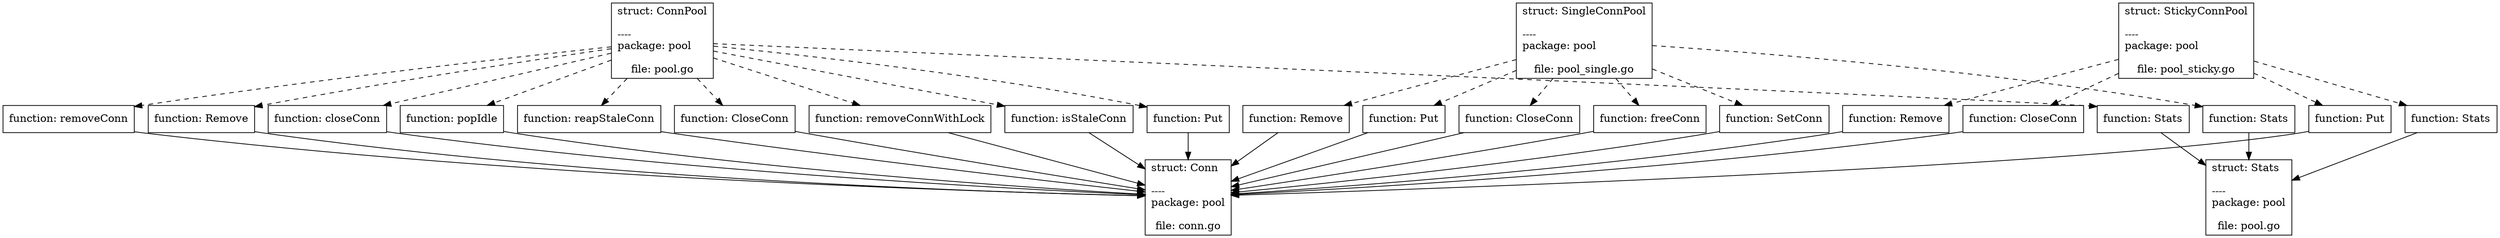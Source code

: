 digraph gph {
ConnPoolv [label="struct: ConnPool\l\n----\lpackage: pool\l\nfile: pool.go", shape="box"];ConnPool_removeConnWithLock [label="function: removeConnWithLock", shape="box"];
Connv [label="struct: Conn\l\n----\lpackage: pool\l\nfile: conn.go", shape="box"];
ConnPool_isStaleConn [label="function: isStaleConn", shape="box"];
ConnPool_Put [label="function: Put", shape="box"];
ConnPool_removeConn [label="function: removeConn", shape="box"];
ConnPool_Stats [label="function: Stats", shape="box"];
Statsv [label="struct: Stats\l\n----\lpackage: pool\l\nfile: pool.go", shape="box"];
ConnPool_Remove [label="function: Remove", shape="box"];
ConnPool_closeConn [label="function: closeConn", shape="box"];
ConnPool_popIdle [label="function: popIdle", shape="box"];
ConnPool_reapStaleConn [label="function: reapStaleConn", shape="box"];
ConnPool_CloseConn [label="function: CloseConn", shape="box"];

SingleConnPoolv [label="struct: SingleConnPool\l\n----\lpackage: pool\l\nfile: pool_single.go", shape="box"];SingleConnPool_freeConn [label="function: freeConn", shape="box"];
SingleConnPool_SetConn [label="function: SetConn", shape="box"];
SingleConnPool_Remove [label="function: Remove", shape="box"];
SingleConnPool_Put [label="function: Put", shape="box"];
SingleConnPool_CloseConn [label="function: CloseConn", shape="box"];
SingleConnPool_Stats [label="function: Stats", shape="box"];

StickyConnPoolv [label="struct: StickyConnPool\l\n----\lpackage: pool\l\nfile: pool_sticky.go", shape="box"];StickyConnPool_Remove [label="function: Remove", shape="box"];
StickyConnPool_Stats [label="function: Stats", shape="box"];
StickyConnPool_CloseConn [label="function: CloseConn", shape="box"];
StickyConnPool_Put [label="function: Put", shape="box"];
ConnPoolv->ConnPool_removeConnWithLock [style="dashed"];
ConnPool_removeConnWithLock->Connv;
ConnPoolv->ConnPool_isStaleConn [style="dashed"];
ConnPool_isStaleConn->Connv;
ConnPoolv->ConnPool_Stats [style="dashed"];
ConnPool_Stats->Statsv;
ConnPoolv->ConnPool_Put [style="dashed"];
ConnPool_Put->Connv;
ConnPoolv->ConnPool_removeConn [style="dashed"];
ConnPool_removeConn->Connv;
ConnPoolv->ConnPool_Remove [style="dashed"];
ConnPool_Remove->Connv;
ConnPoolv->ConnPool_closeConn [style="dashed"];
ConnPool_closeConn->Connv;
ConnPoolv->ConnPool_reapStaleConn [style="dashed"];
ConnPool_reapStaleConn->Connv;
ConnPoolv->ConnPool_popIdle [style="dashed"];
ConnPool_popIdle->Connv;
ConnPoolv->ConnPool_CloseConn [style="dashed"];
ConnPool_CloseConn->Connv;
SingleConnPoolv->SingleConnPool_SetConn [style="dashed"];
SingleConnPool_SetConn->Connv;
SingleConnPoolv->SingleConnPool_freeConn [style="dashed"];
SingleConnPool_freeConn->Connv;
SingleConnPoolv->SingleConnPool_Remove [style="dashed"];
SingleConnPool_Remove->Connv;
SingleConnPoolv->SingleConnPool_Put [style="dashed"];
SingleConnPool_Put->Connv;
SingleConnPoolv->SingleConnPool_CloseConn [style="dashed"];
SingleConnPool_CloseConn->Connv;
SingleConnPoolv->SingleConnPool_Stats [style="dashed"];
SingleConnPool_Stats->Statsv;
StickyConnPoolv->StickyConnPool_Put [style="dashed"];
StickyConnPool_Put->Connv;
StickyConnPoolv->StickyConnPool_Remove [style="dashed"];
StickyConnPool_Remove->Connv;
StickyConnPoolv->StickyConnPool_Stats [style="dashed"];
StickyConnPool_Stats->Statsv;
StickyConnPoolv->StickyConnPool_CloseConn [style="dashed"];
StickyConnPool_CloseConn->Connv;
}